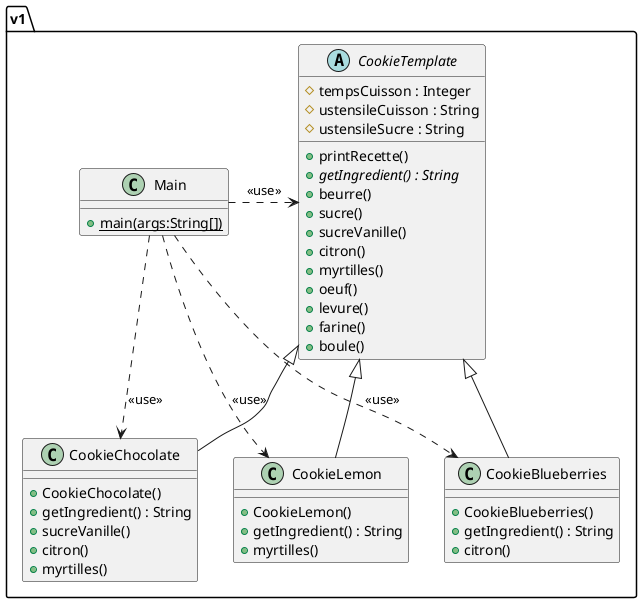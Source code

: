 @startuml
'https://plantuml.com/class-diagram

package v1{
    abstract class CookieTemplate
    {

        # tempsCuisson : Integer
        # ustensileCuisson : String
        # ustensileSucre : String

        + printRecette()
        + {abstract} getIngredient() : String
        + beurre()
        + sucre()
        + sucreVanille()
        + citron()
        + myrtilles()
        + oeuf()
        + levure()
        + farine()
        + boule()
    }

    class CookieChocolate extends CookieTemplate
    {
        + CookieChocolate()
        + getIngredient() : String
        + sucreVanille()
        + citron()
        + myrtilles()
    }

    class CookieLemon extends CookieTemplate
    {
        + CookieLemon()
        + getIngredient() : String
        + myrtilles()
    }

    class CookieBlueberries extends CookieTemplate
    {
        + CookieBlueberries()
        + getIngredient() : String
        + citron()
    }

    class Main
    {
        + {static} main(args:String[])
    }

    Main .down.> CookieChocolate : <<use>>
    Main .down.> CookieLemon : <<use>>
    Main .down.> CookieBlueberries : <<use>>
    Main .> CookieTemplate : <<use>>
}
@enduml